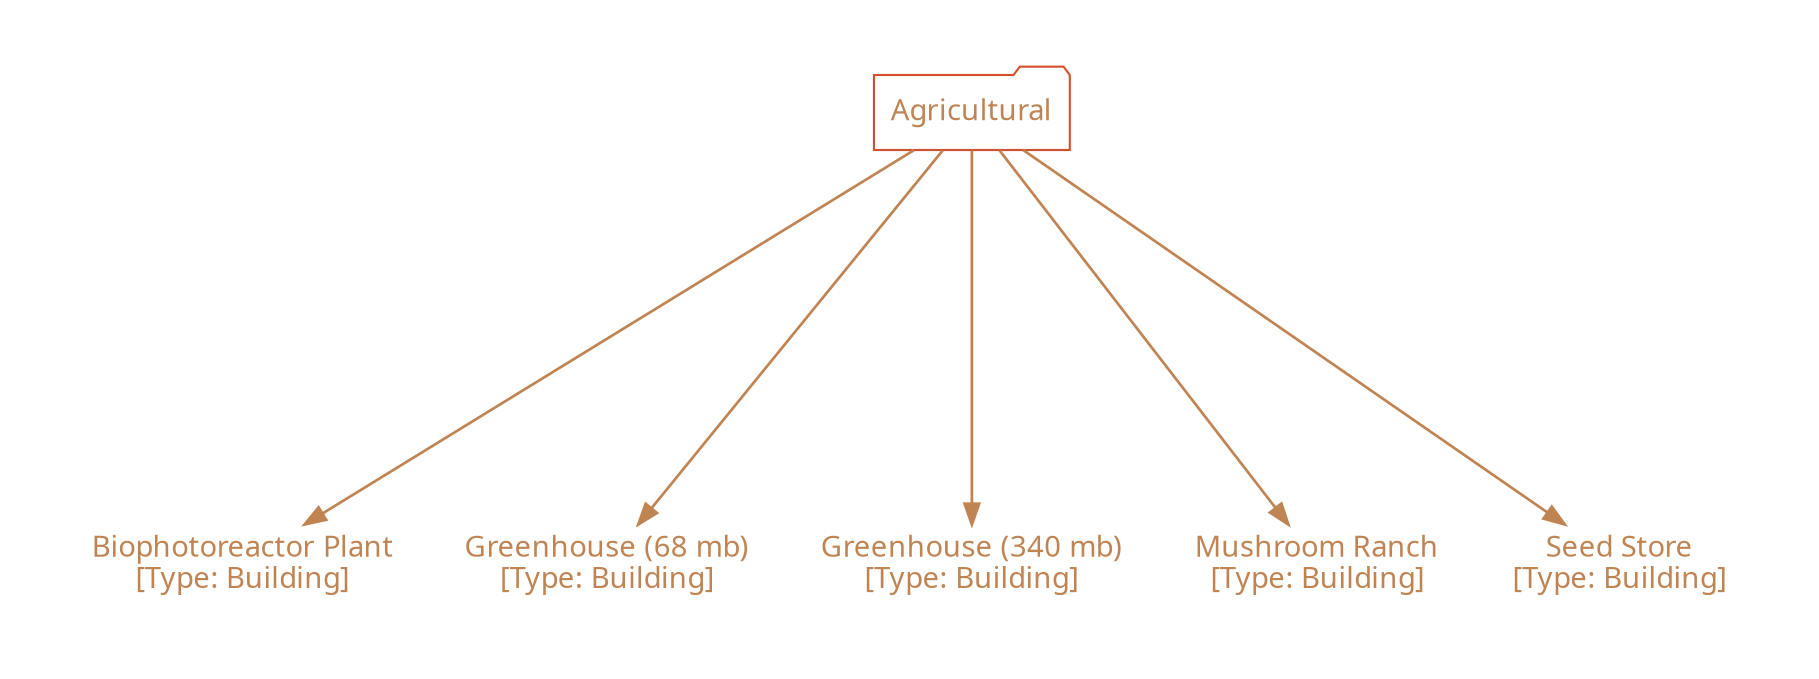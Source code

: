 /*
  This is part of the Avaneya Project Crew Handbook.
  Copyright (C) 2010, 2011, 2012
    Kshatra Corp.
  See the file License for copying conditions.
  
  To manually compile:
      $ sudo aptitude install graphviz
      $ twopi -Tpdf Units_User_Basic_Agricultural.twopi.gv -o Units_User_Basic_Agricultural.pdf
*/

digraph Units_User_Basic_Agricultural
{
    // Graph attributes...
	bgcolor="transparent";
	margin="0";
	ratio="auto";
    ranksep="2.5";
    pad="0.5,0.5";
    compound="true";
    overlap="vpsc";
    root="Agricultural";

	// Node attributes...
	node[color="#d3502dff"];
	node[fillcolor="gray10"];
    node[fontcolor="#c08453ff"];
    node[fontname="Ubuntu"];
    node[shape="none"]
	
	// Edge attributes...
	edge[color="#c08453ff"];
	edge[penwidth="1.3"];

    // Units...
    "Biophotoreactor Plant"[label="Biophotoreactor Plant\n[Type: Building]"];
    "Greenhouse (68 mb)"[label="Greenhouse (68 mb)\n[Type: Building]"];
    "Greenhouse (340 mb)"[label="Greenhouse (340 mb)\n[Type: Building]"];
    "Mushroom Ranch"[label="Mushroom Ranch\n[Type: Building]"];
    "Seed Store"[label="Seed Store\n[Type: Building]"];

    // Categorical relations, but not build dependencies...
    "Agricultural"[shape="folder"];
        "Agricultural" -> "Biophotoreactor Plant";
        "Agricultural" -> "Greenhouse (68 mb)";
        "Agricultural" -> "Greenhouse (340 mb)";
        "Agricultural" -> "Mushroom Ranch";
        "Agricultural" -> "Seed Store";
}


